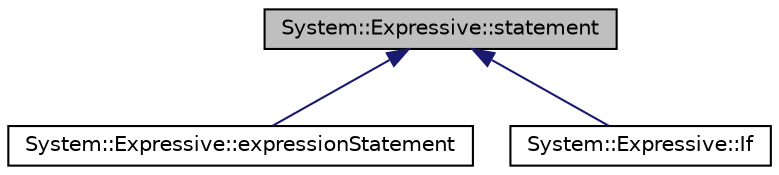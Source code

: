 digraph G
{
  edge [fontname="Helvetica",fontsize="10",labelfontname="Helvetica",labelfontsize="10"];
  node [fontname="Helvetica",fontsize="10",shape=record];
  Node1 [label="System::Expressive::statement",height=0.2,width=0.4,color="black", fillcolor="grey75", style="filled" fontcolor="black"];
  Node1 -> Node2 [dir="back",color="midnightblue",fontsize="10",style="solid",fontname="Helvetica"];
  Node2 [label="System::Expressive::expressionStatement",height=0.2,width=0.4,color="black", fillcolor="white", style="filled",URL="$class_system_1_1_expressive_1_1expression_statement.html"];
  Node1 -> Node3 [dir="back",color="midnightblue",fontsize="10",style="solid",fontname="Helvetica"];
  Node3 [label="System::Expressive::If",height=0.2,width=0.4,color="black", fillcolor="white", style="filled",URL="$class_system_1_1_expressive_1_1_if.html"];
}
